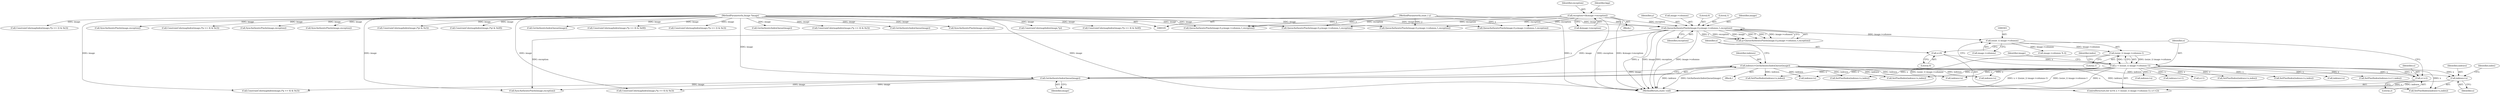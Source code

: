 digraph "0_ImageMagick_b6ae2f9e0ab13343c0281732d479757a8e8979c7@pointer" {
"1000438" [label="(Call,indexes+x)"];
"1000291" [label="(Call,indexes=GetAuthenticIndexQueue(image))"];
"1000293" [label="(Call,GetAuthenticIndexQueue(image))"];
"1000275" [label="(Call,QueueAuthenticPixels(image,0,y,image->columns,1,exception))"];
"1000108" [label="(MethodParameterIn,Image *image)"];
"1000107" [label="(MethodParameterIn,ssize_t y)"];
"1000117" [label="(Call,exception=(&image->exception))"];
"1000299" [label="(Call,x < ((ssize_t) image->columns-1))"];
"1000308" [label="(Call,x+=2)"];
"1000296" [label="(Call,x=0)"];
"1000301" [label="(Call,(ssize_t) image->columns-1)"];
"1000302" [label="(Call,(ssize_t) image->columns)"];
"1000667" [label="(Call,SyncAuthenticPixels(image,exception))"];
"1000439" [label="(Identifier,indexes)"];
"1000292" [label="(Identifier,indexes)"];
"1000278" [label="(Identifier,y)"];
"1000279" [label="(Call,image->columns)"];
"1000677" [label="(Call,QueueAuthenticPixels(image,0,y,image->columns,1,exception))"];
"1000348" [label="(Call,SetPixelIndex(indexes+x,index))"];
"1000307" [label="(Literal,1)"];
"1000437" [label="(Call,SetPixelIndex(indexes+x,index))"];
"1000374" [label="(Call,SetPixelIndex(indexes+x,index))"];
"1000464" [label="(Call,ConstrainColormapIndex(image,(*p >> 4) & 0x3))"];
"1000349" [label="(Call,indexes+x)"];
"1000737" [label="(Call,SyncAuthenticPixels(image,exception))"];
"1000798" [label="(Call,SyncAuthenticPixels(image,exception))"];
"1000314" [label="(Call,ConstrainColormapIndex(image,(*p >> 6) & 0x3))"];
"1000473" [label="(Call,indexes+x)"];
"1000392" [label="(Call,ConstrainColormapIndex(image,(*p) & 0x3))"];
"1000273" [label="(Call,q=QueueAuthenticPixels(image,0,y,image->columns,1,exception))"];
"1000602" [label="(Call,ConstrainColormapIndex(image,(*p) & 0x0f))"];
"1000294" [label="(Identifier,image)"];
"1000803" [label="(MethodReturn,static void)"];
"1000297" [label="(Identifier,x)"];
"1000291" [label="(Call,indexes=GetAuthenticIndexQueue(image))"];
"1000130" [label="(Call,QueueAuthenticPixels(image,0,y,image->columns,1,exception))"];
"1000555" [label="(Call,GetAuthenticIndexQueue(image))"];
"1000576" [label="(Call,ConstrainColormapIndex(image,(*p >> 4) & 0x0f))"];
"1000422" [label="(Identifier,image)"];
"1000398" [label="(Call,SetPixelIndex(indexes+x+1,index))"];
"1000301" [label="(Call,(ssize_t) image->columns-1)"];
"1000277" [label="(Literal,0)"];
"1000117" [label="(Call,exception=(&image->exception))"];
"1000499" [label="(Call,ConstrainColormapIndex(image,(*p >> 2) & 0x3))"];
"1000527" [label="(Call,SyncAuthenticPixels(image,exception))"];
"1000323" [label="(Call,indexes+x)"];
"1000695" [label="(Call,GetAuthenticIndexQueue(image))"];
"1000110" [label="(Block,)"];
"1000295" [label="(ControlStructure,for (x=0; x < ((ssize_t) image->columns-1); x+=2))"];
"1000340" [label="(Call,ConstrainColormapIndex(image,(*p >> 4) & 0x3))"];
"1000119" [label="(Call,&image->exception)"];
"1000118" [label="(Identifier,exception)"];
"1000148" [label="(Call,GetAuthenticIndexQueue(image))"];
"1000108" [label="(MethodParameterIn,Image *image)"];
"1000308" [label="(Call,x+=2)"];
"1000309" [label="(Identifier,x)"];
"1000298" [label="(Literal,0)"];
"1000299" [label="(Call,x < ((ssize_t) image->columns-1))"];
"1000441" [label="(Identifier,index)"];
"1000124" [label="(Identifier,bpp)"];
"1000375" [label="(Call,indexes+x)"];
"1000300" [label="(Identifier,x)"];
"1000266" [label="(Call,SyncAuthenticPixels(image,exception))"];
"1000472" [label="(Call,SetPixelIndex(indexes+x,index))"];
"1000508" [label="(Call,indexes+x)"];
"1000107" [label="(MethodParameterIn,ssize_t y)"];
"1000293" [label="(Call,GetAuthenticIndexQueue(image))"];
"1000304" [label="(Call,image->columns)"];
"1000429" [label="(Call,ConstrainColormapIndex(image,(*p >> 6) & 0x3))"];
"1000322" [label="(Call,SetPixelIndex(indexes+x,index))"];
"1000275" [label="(Call,QueueAuthenticPixels(image,0,y,image->columns,1,exception))"];
"1000282" [label="(Literal,1)"];
"1000713" [label="(Call,ConstrainColormapIndex(image,*p))"];
"1000507" [label="(Call,SetPixelIndex(indexes+x,index))"];
"1000272" [label="(Block,)"];
"1000537" [label="(Call,QueueAuthenticPixels(image,0,y,image->columns,1,exception))"];
"1000399" [label="(Call,indexes+x+1)"];
"1000283" [label="(Identifier,exception)"];
"1000438" [label="(Call,indexes+x)"];
"1000746" [label="(Call,QueueAuthenticPixels(image,0,y,image->columns,1,exception))"];
"1000639" [label="(Call,ConstrainColormapIndex(image,(*p >> 4) & 0x0f))"];
"1000313" [label="(Identifier,index)"];
"1000440" [label="(Identifier,x)"];
"1000276" [label="(Identifier,image)"];
"1000420" [label="(Call,image->columns % 4)"];
"1000401" [label="(Call,x+1)"];
"1000310" [label="(Literal,2)"];
"1000302" [label="(Call,(ssize_t) image->columns)"];
"1000366" [label="(Call,ConstrainColormapIndex(image,(*p >> 2) & 0x3))"];
"1000296" [label="(Call,x=0)"];
"1000438" -> "1000437"  [label="AST: "];
"1000438" -> "1000440"  [label="CFG: "];
"1000439" -> "1000438"  [label="AST: "];
"1000440" -> "1000438"  [label="AST: "];
"1000441" -> "1000438"  [label="CFG: "];
"1000438" -> "1000803"  [label="DDG: x"];
"1000438" -> "1000803"  [label="DDG: indexes"];
"1000291" -> "1000438"  [label="DDG: indexes"];
"1000299" -> "1000438"  [label="DDG: x"];
"1000291" -> "1000272"  [label="AST: "];
"1000291" -> "1000293"  [label="CFG: "];
"1000292" -> "1000291"  [label="AST: "];
"1000293" -> "1000291"  [label="AST: "];
"1000297" -> "1000291"  [label="CFG: "];
"1000291" -> "1000803"  [label="DDG: indexes"];
"1000291" -> "1000803"  [label="DDG: GetAuthenticIndexQueue(image)"];
"1000293" -> "1000291"  [label="DDG: image"];
"1000291" -> "1000322"  [label="DDG: indexes"];
"1000291" -> "1000323"  [label="DDG: indexes"];
"1000291" -> "1000437"  [label="DDG: indexes"];
"1000291" -> "1000472"  [label="DDG: indexes"];
"1000291" -> "1000473"  [label="DDG: indexes"];
"1000291" -> "1000507"  [label="DDG: indexes"];
"1000291" -> "1000508"  [label="DDG: indexes"];
"1000293" -> "1000294"  [label="CFG: "];
"1000294" -> "1000293"  [label="AST: "];
"1000275" -> "1000293"  [label="DDG: image"];
"1000108" -> "1000293"  [label="DDG: image"];
"1000293" -> "1000314"  [label="DDG: image"];
"1000293" -> "1000429"  [label="DDG: image"];
"1000293" -> "1000527"  [label="DDG: image"];
"1000275" -> "1000273"  [label="AST: "];
"1000275" -> "1000283"  [label="CFG: "];
"1000276" -> "1000275"  [label="AST: "];
"1000277" -> "1000275"  [label="AST: "];
"1000278" -> "1000275"  [label="AST: "];
"1000279" -> "1000275"  [label="AST: "];
"1000282" -> "1000275"  [label="AST: "];
"1000283" -> "1000275"  [label="AST: "];
"1000273" -> "1000275"  [label="CFG: "];
"1000275" -> "1000803"  [label="DDG: y"];
"1000275" -> "1000803"  [label="DDG: image"];
"1000275" -> "1000803"  [label="DDG: exception"];
"1000275" -> "1000803"  [label="DDG: image->columns"];
"1000275" -> "1000273"  [label="DDG: y"];
"1000275" -> "1000273"  [label="DDG: exception"];
"1000275" -> "1000273"  [label="DDG: image"];
"1000275" -> "1000273"  [label="DDG: 0"];
"1000275" -> "1000273"  [label="DDG: 1"];
"1000275" -> "1000273"  [label="DDG: image->columns"];
"1000108" -> "1000275"  [label="DDG: image"];
"1000107" -> "1000275"  [label="DDG: y"];
"1000117" -> "1000275"  [label="DDG: exception"];
"1000275" -> "1000302"  [label="DDG: image->columns"];
"1000275" -> "1000527"  [label="DDG: exception"];
"1000108" -> "1000105"  [label="AST: "];
"1000108" -> "1000803"  [label="DDG: image"];
"1000108" -> "1000130"  [label="DDG: image"];
"1000108" -> "1000148"  [label="DDG: image"];
"1000108" -> "1000266"  [label="DDG: image"];
"1000108" -> "1000314"  [label="DDG: image"];
"1000108" -> "1000340"  [label="DDG: image"];
"1000108" -> "1000366"  [label="DDG: image"];
"1000108" -> "1000392"  [label="DDG: image"];
"1000108" -> "1000429"  [label="DDG: image"];
"1000108" -> "1000464"  [label="DDG: image"];
"1000108" -> "1000499"  [label="DDG: image"];
"1000108" -> "1000527"  [label="DDG: image"];
"1000108" -> "1000537"  [label="DDG: image"];
"1000108" -> "1000555"  [label="DDG: image"];
"1000108" -> "1000576"  [label="DDG: image"];
"1000108" -> "1000602"  [label="DDG: image"];
"1000108" -> "1000639"  [label="DDG: image"];
"1000108" -> "1000667"  [label="DDG: image"];
"1000108" -> "1000677"  [label="DDG: image"];
"1000108" -> "1000695"  [label="DDG: image"];
"1000108" -> "1000713"  [label="DDG: image"];
"1000108" -> "1000737"  [label="DDG: image"];
"1000108" -> "1000746"  [label="DDG: image"];
"1000108" -> "1000798"  [label="DDG: image"];
"1000107" -> "1000105"  [label="AST: "];
"1000107" -> "1000803"  [label="DDG: y"];
"1000107" -> "1000130"  [label="DDG: y"];
"1000107" -> "1000537"  [label="DDG: y"];
"1000107" -> "1000677"  [label="DDG: y"];
"1000107" -> "1000746"  [label="DDG: y"];
"1000117" -> "1000110"  [label="AST: "];
"1000117" -> "1000119"  [label="CFG: "];
"1000118" -> "1000117"  [label="AST: "];
"1000119" -> "1000117"  [label="AST: "];
"1000124" -> "1000117"  [label="CFG: "];
"1000117" -> "1000803"  [label="DDG: exception"];
"1000117" -> "1000803"  [label="DDG: &image->exception"];
"1000117" -> "1000130"  [label="DDG: exception"];
"1000117" -> "1000537"  [label="DDG: exception"];
"1000117" -> "1000677"  [label="DDG: exception"];
"1000117" -> "1000746"  [label="DDG: exception"];
"1000299" -> "1000295"  [label="AST: "];
"1000299" -> "1000301"  [label="CFG: "];
"1000300" -> "1000299"  [label="AST: "];
"1000301" -> "1000299"  [label="AST: "];
"1000313" -> "1000299"  [label="CFG: "];
"1000422" -> "1000299"  [label="CFG: "];
"1000299" -> "1000803"  [label="DDG: x < ((ssize_t) image->columns-1)"];
"1000299" -> "1000803"  [label="DDG: (ssize_t) image->columns-1"];
"1000299" -> "1000803"  [label="DDG: x"];
"1000308" -> "1000299"  [label="DDG: x"];
"1000296" -> "1000299"  [label="DDG: x"];
"1000301" -> "1000299"  [label="DDG: (ssize_t) image->columns"];
"1000301" -> "1000299"  [label="DDG: 1"];
"1000299" -> "1000308"  [label="DDG: x"];
"1000299" -> "1000322"  [label="DDG: x"];
"1000299" -> "1000323"  [label="DDG: x"];
"1000299" -> "1000348"  [label="DDG: x"];
"1000299" -> "1000349"  [label="DDG: x"];
"1000299" -> "1000374"  [label="DDG: x"];
"1000299" -> "1000375"  [label="DDG: x"];
"1000299" -> "1000398"  [label="DDG: x"];
"1000299" -> "1000399"  [label="DDG: x"];
"1000299" -> "1000401"  [label="DDG: x"];
"1000299" -> "1000437"  [label="DDG: x"];
"1000299" -> "1000472"  [label="DDG: x"];
"1000299" -> "1000473"  [label="DDG: x"];
"1000299" -> "1000507"  [label="DDG: x"];
"1000299" -> "1000508"  [label="DDG: x"];
"1000308" -> "1000295"  [label="AST: "];
"1000308" -> "1000310"  [label="CFG: "];
"1000309" -> "1000308"  [label="AST: "];
"1000310" -> "1000308"  [label="AST: "];
"1000300" -> "1000308"  [label="CFG: "];
"1000296" -> "1000295"  [label="AST: "];
"1000296" -> "1000298"  [label="CFG: "];
"1000297" -> "1000296"  [label="AST: "];
"1000298" -> "1000296"  [label="AST: "];
"1000300" -> "1000296"  [label="CFG: "];
"1000301" -> "1000307"  [label="CFG: "];
"1000302" -> "1000301"  [label="AST: "];
"1000307" -> "1000301"  [label="AST: "];
"1000301" -> "1000803"  [label="DDG: (ssize_t) image->columns"];
"1000302" -> "1000301"  [label="DDG: image->columns"];
"1000302" -> "1000304"  [label="CFG: "];
"1000303" -> "1000302"  [label="AST: "];
"1000304" -> "1000302"  [label="AST: "];
"1000307" -> "1000302"  [label="CFG: "];
"1000302" -> "1000420"  [label="DDG: image->columns"];
}
